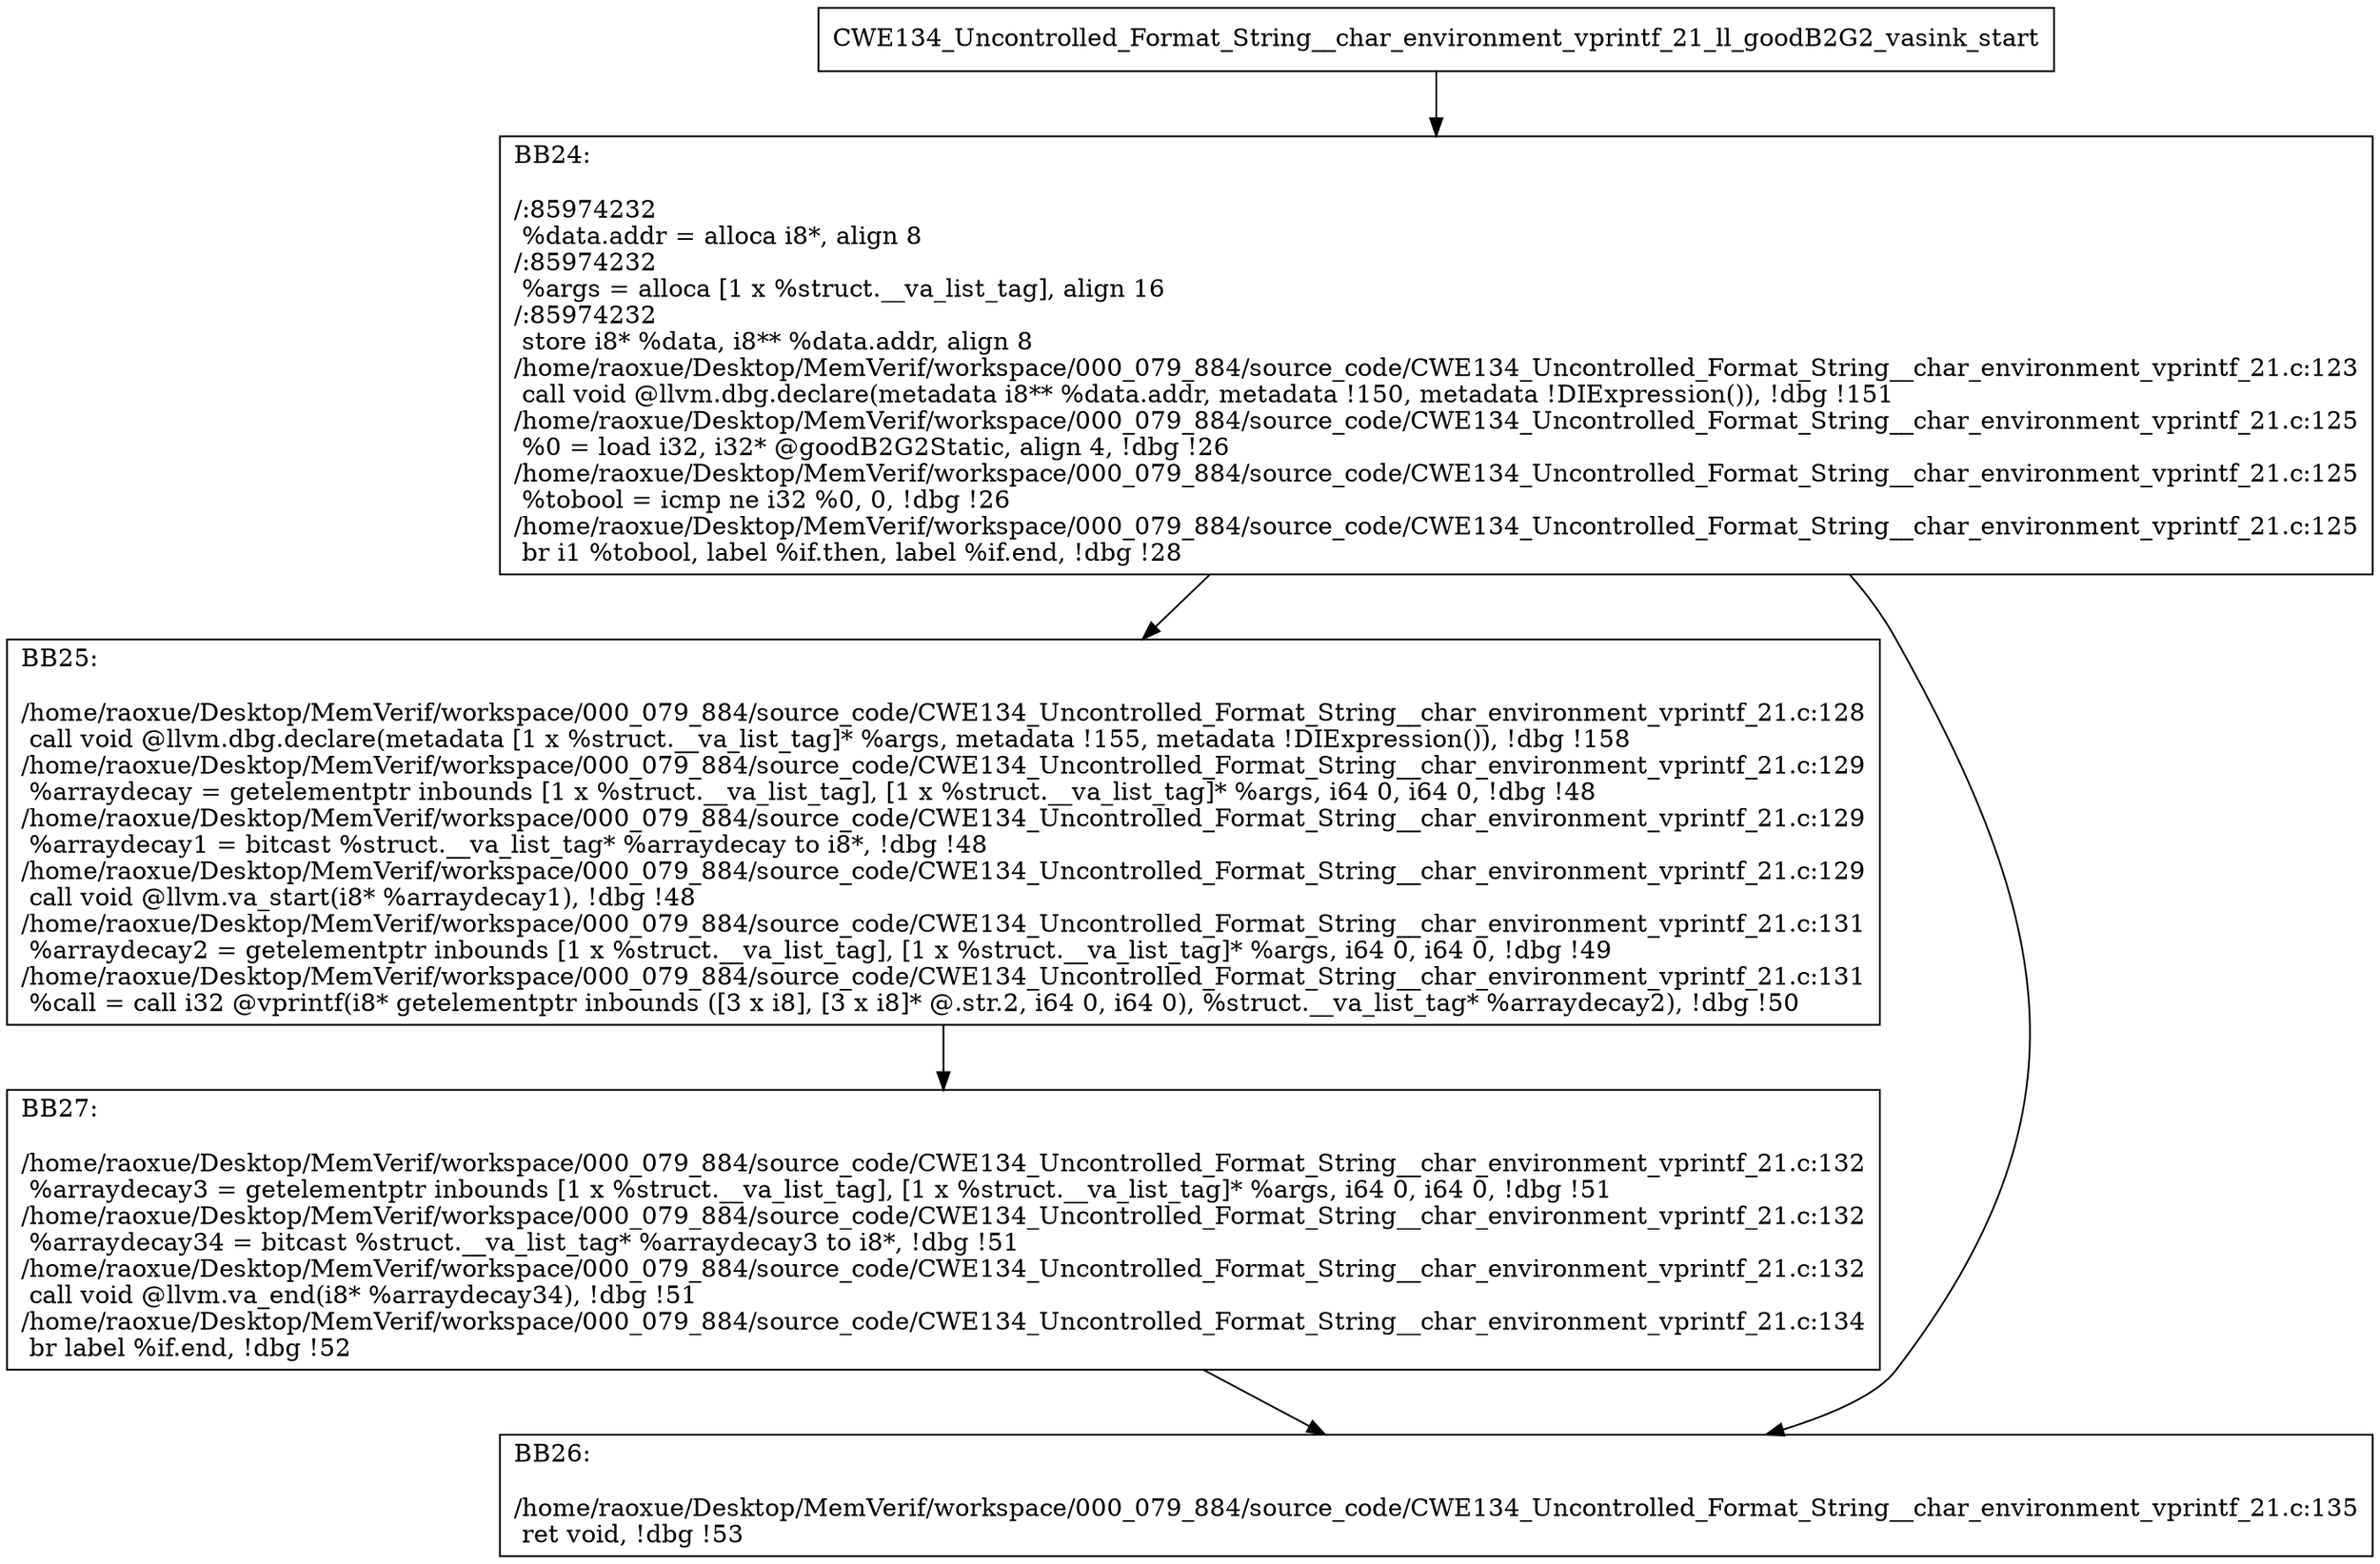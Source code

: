 digraph "CFG for'CWE134_Uncontrolled_Format_String__char_environment_vprintf_21_ll_goodB2G2_vasink' function" {
	BBCWE134_Uncontrolled_Format_String__char_environment_vprintf_21_ll_goodB2G2_vasink_start[shape=record,label="{CWE134_Uncontrolled_Format_String__char_environment_vprintf_21_ll_goodB2G2_vasink_start}"];
	BBCWE134_Uncontrolled_Format_String__char_environment_vprintf_21_ll_goodB2G2_vasink_start-> CWE134_Uncontrolled_Format_String__char_environment_vprintf_21_ll_goodB2G2_vasinkBB24;
	CWE134_Uncontrolled_Format_String__char_environment_vprintf_21_ll_goodB2G2_vasinkBB24 [shape=record, label="{BB24:\l\l/:85974232\l
  %data.addr = alloca i8*, align 8\l
/:85974232\l
  %args = alloca [1 x %struct.__va_list_tag], align 16\l
/:85974232\l
  store i8* %data, i8** %data.addr, align 8\l
/home/raoxue/Desktop/MemVerif/workspace/000_079_884/source_code/CWE134_Uncontrolled_Format_String__char_environment_vprintf_21.c:123\l
  call void @llvm.dbg.declare(metadata i8** %data.addr, metadata !150, metadata !DIExpression()), !dbg !151\l
/home/raoxue/Desktop/MemVerif/workspace/000_079_884/source_code/CWE134_Uncontrolled_Format_String__char_environment_vprintf_21.c:125\l
  %0 = load i32, i32* @goodB2G2Static, align 4, !dbg !26\l
/home/raoxue/Desktop/MemVerif/workspace/000_079_884/source_code/CWE134_Uncontrolled_Format_String__char_environment_vprintf_21.c:125\l
  %tobool = icmp ne i32 %0, 0, !dbg !26\l
/home/raoxue/Desktop/MemVerif/workspace/000_079_884/source_code/CWE134_Uncontrolled_Format_String__char_environment_vprintf_21.c:125\l
  br i1 %tobool, label %if.then, label %if.end, !dbg !28\l
}"];
	CWE134_Uncontrolled_Format_String__char_environment_vprintf_21_ll_goodB2G2_vasinkBB24-> CWE134_Uncontrolled_Format_String__char_environment_vprintf_21_ll_goodB2G2_vasinkBB25;
	CWE134_Uncontrolled_Format_String__char_environment_vprintf_21_ll_goodB2G2_vasinkBB24-> CWE134_Uncontrolled_Format_String__char_environment_vprintf_21_ll_goodB2G2_vasinkBB26;
	CWE134_Uncontrolled_Format_String__char_environment_vprintf_21_ll_goodB2G2_vasinkBB25 [shape=record, label="{BB25:\l\l/home/raoxue/Desktop/MemVerif/workspace/000_079_884/source_code/CWE134_Uncontrolled_Format_String__char_environment_vprintf_21.c:128\l
  call void @llvm.dbg.declare(metadata [1 x %struct.__va_list_tag]* %args, metadata !155, metadata !DIExpression()), !dbg !158\l
/home/raoxue/Desktop/MemVerif/workspace/000_079_884/source_code/CWE134_Uncontrolled_Format_String__char_environment_vprintf_21.c:129\l
  %arraydecay = getelementptr inbounds [1 x %struct.__va_list_tag], [1 x %struct.__va_list_tag]* %args, i64 0, i64 0, !dbg !48\l
/home/raoxue/Desktop/MemVerif/workspace/000_079_884/source_code/CWE134_Uncontrolled_Format_String__char_environment_vprintf_21.c:129\l
  %arraydecay1 = bitcast %struct.__va_list_tag* %arraydecay to i8*, !dbg !48\l
/home/raoxue/Desktop/MemVerif/workspace/000_079_884/source_code/CWE134_Uncontrolled_Format_String__char_environment_vprintf_21.c:129\l
  call void @llvm.va_start(i8* %arraydecay1), !dbg !48\l
/home/raoxue/Desktop/MemVerif/workspace/000_079_884/source_code/CWE134_Uncontrolled_Format_String__char_environment_vprintf_21.c:131\l
  %arraydecay2 = getelementptr inbounds [1 x %struct.__va_list_tag], [1 x %struct.__va_list_tag]* %args, i64 0, i64 0, !dbg !49\l
/home/raoxue/Desktop/MemVerif/workspace/000_079_884/source_code/CWE134_Uncontrolled_Format_String__char_environment_vprintf_21.c:131\l
  %call = call i32 @vprintf(i8* getelementptr inbounds ([3 x i8], [3 x i8]* @.str.2, i64 0, i64 0), %struct.__va_list_tag* %arraydecay2), !dbg !50\l
}"];
	CWE134_Uncontrolled_Format_String__char_environment_vprintf_21_ll_goodB2G2_vasinkBB25-> CWE134_Uncontrolled_Format_String__char_environment_vprintf_21_ll_goodB2G2_vasinkBB27;
	CWE134_Uncontrolled_Format_String__char_environment_vprintf_21_ll_goodB2G2_vasinkBB27 [shape=record, label="{BB27:\l\l/home/raoxue/Desktop/MemVerif/workspace/000_079_884/source_code/CWE134_Uncontrolled_Format_String__char_environment_vprintf_21.c:132\l
  %arraydecay3 = getelementptr inbounds [1 x %struct.__va_list_tag], [1 x %struct.__va_list_tag]* %args, i64 0, i64 0, !dbg !51\l
/home/raoxue/Desktop/MemVerif/workspace/000_079_884/source_code/CWE134_Uncontrolled_Format_String__char_environment_vprintf_21.c:132\l
  %arraydecay34 = bitcast %struct.__va_list_tag* %arraydecay3 to i8*, !dbg !51\l
/home/raoxue/Desktop/MemVerif/workspace/000_079_884/source_code/CWE134_Uncontrolled_Format_String__char_environment_vprintf_21.c:132\l
  call void @llvm.va_end(i8* %arraydecay34), !dbg !51\l
/home/raoxue/Desktop/MemVerif/workspace/000_079_884/source_code/CWE134_Uncontrolled_Format_String__char_environment_vprintf_21.c:134\l
  br label %if.end, !dbg !52\l
}"];
	CWE134_Uncontrolled_Format_String__char_environment_vprintf_21_ll_goodB2G2_vasinkBB27-> CWE134_Uncontrolled_Format_String__char_environment_vprintf_21_ll_goodB2G2_vasinkBB26;
	CWE134_Uncontrolled_Format_String__char_environment_vprintf_21_ll_goodB2G2_vasinkBB26 [shape=record, label="{BB26:\l\l/home/raoxue/Desktop/MemVerif/workspace/000_079_884/source_code/CWE134_Uncontrolled_Format_String__char_environment_vprintf_21.c:135\l
  ret void, !dbg !53\l
}"];
}
